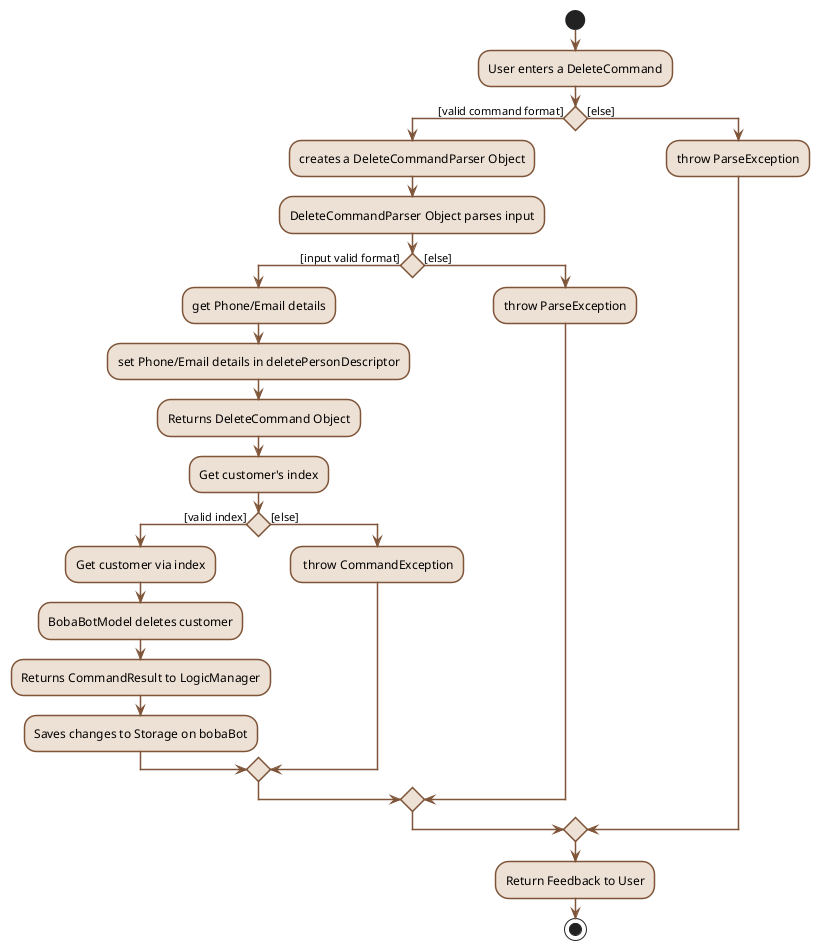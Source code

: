 @startuml
'https://plantuml.com/activity-diagram-beta

start
skinparam activityBorderThickness 1.5
skinparam activity {
    BorderColor #7F5539
    BackgroundColor #EDE0D4
    arrowColor #7F5539
}
:User enters a DeleteCommand;
if () then ([valid command format])
  :creates a DeleteCommandParser Object;
  :DeleteCommandParser Object parses input;
    if () then ([input valid format])
      :get Phone/Email details;
      :set Phone/Email details in deletePersonDescriptor;
      :Returns DeleteCommand Object;
      :Get customer's index;
      if () then ([valid index])
        :Get customer via index;
        :BobaBotModel deletes customer;
        :Returns CommandResult to LogicManager;
        :Saves changes to Storage on bobaBot;
      else ([else])
        : throw CommandException;
      endif
    else ([else])
      :throw ParseException;
    endif
else ([else])
  :throw ParseException;
endif
:Return Feedback to User;
stop

@enduml
